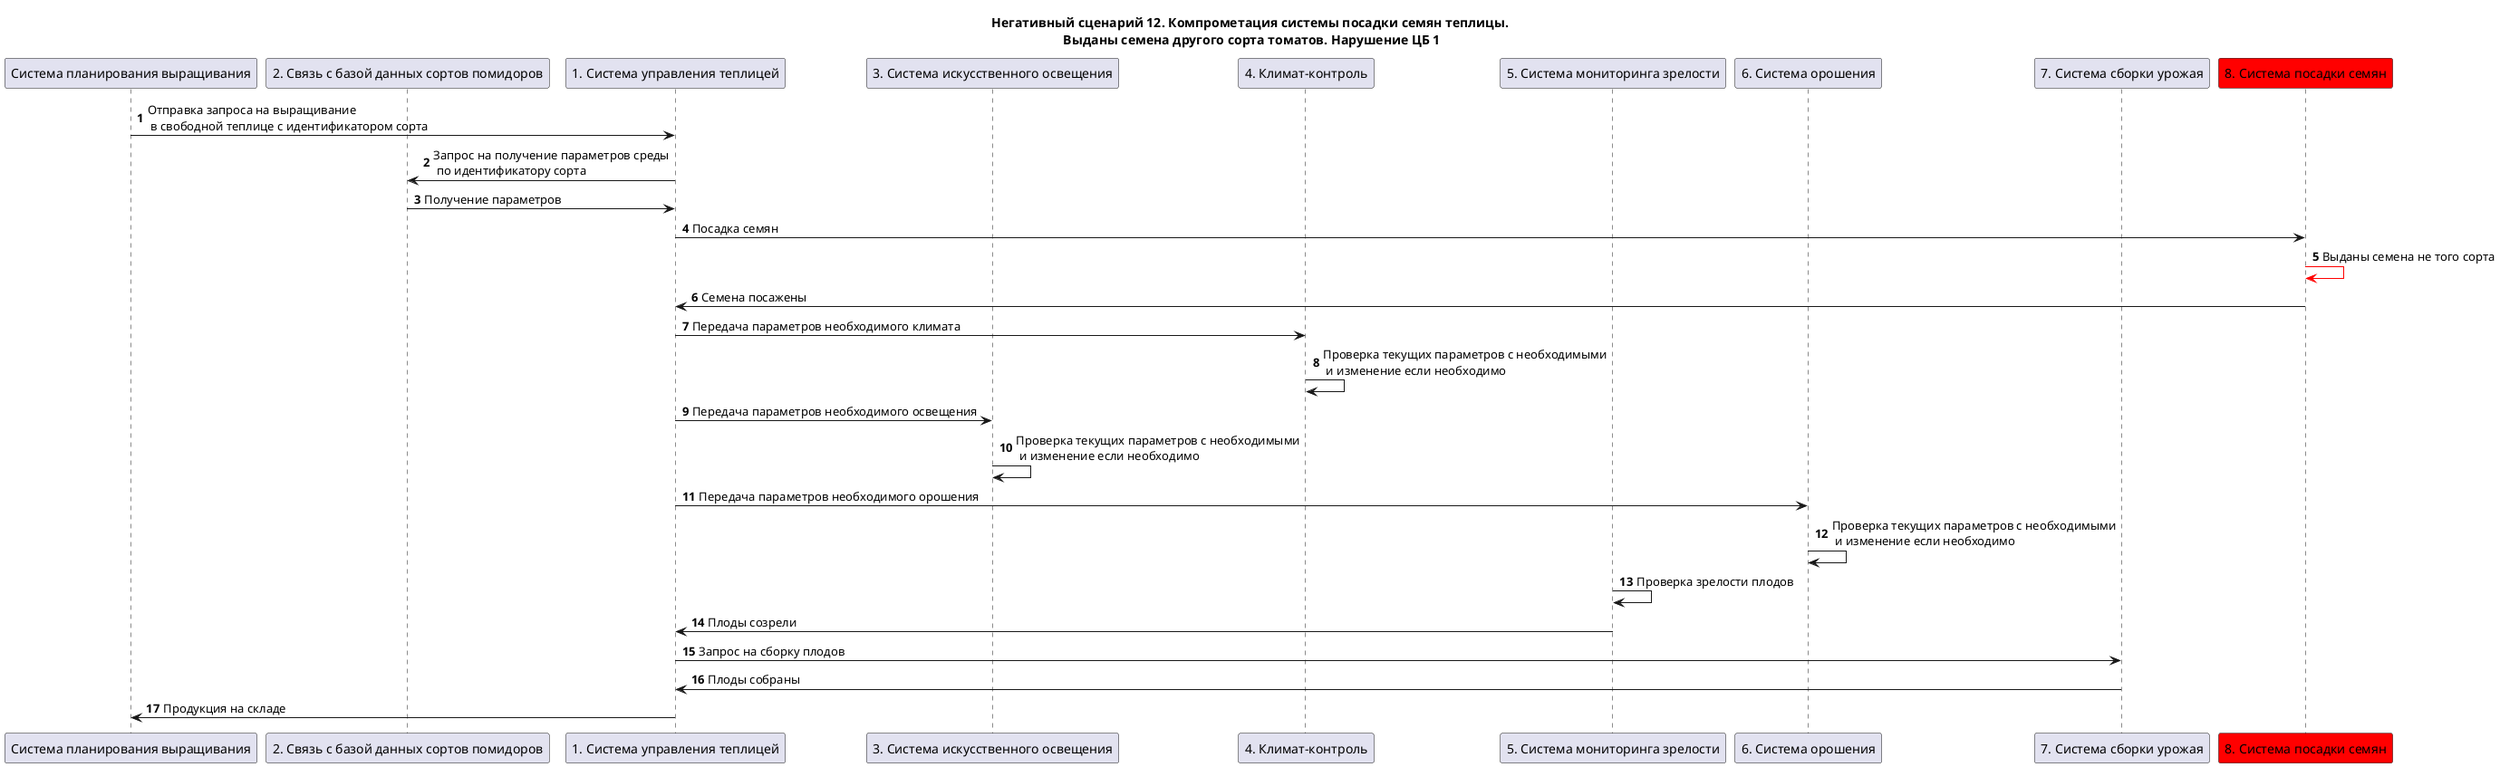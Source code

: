@startuml "usecases"

title "Негативный сценарий 12. Компрометация системы посадки семян теплицы.\n Выданы семена другого сорта томатов. Нарушение ЦБ 1"

participant "Система планирования выращивания" as growing_manager_system
participant "2. Связь с базой данных сортов помидоров" as tomato_db_connection
participant "1. Система управления теплицей" as greenhouse_manager_system
participant "3. Система искусственного освещения" as lighting_system
participant "4. Климат-контроль" as climate_control
participant "5. Система мониторинга зрелости" as maturity_monitoring_system
participant "6. Система орошения" as irrigation_system
participant "7. Система сборки урожая" as harvest_system
participant "8. Система посадки семян" as seed_planting_system #red

autonumber

growing_manager_system -> greenhouse_manager_system: Отправка запроса на выращивание\n в свободной теплице с идентификатором сорта

greenhouse_manager_system -> tomato_db_connection: Запрос на получение параметров среды\n по идентификатору сорта
tomato_db_connection -> greenhouse_manager_system: Получение параметров

greenhouse_manager_system -> seed_planting_system: Посадка семян
seed_planting_system -[#red]> seed_planting_system: Выданы семена не того сорта
seed_planting_system -> greenhouse_manager_system: Семена посажены

greenhouse_manager_system -> climate_control: Передача параметров необходимого климата
climate_control -> climate_control: Проверка текущих параметров с необходимыми\n и изменение если необходимо

greenhouse_manager_system -> lighting_system: Передача параметров необходимого освещения
lighting_system -> lighting_system: Проверка текущих параметров с необходимыми\n и изменение если необходимо

greenhouse_manager_system -> irrigation_system: Передача параметров необходимого орошения
irrigation_system -> irrigation_system: Проверка текущих параметров с необходимыми\n и изменение если необходимо

maturity_monitoring_system -> maturity_monitoring_system: Проверка зрелости плодов
maturity_monitoring_system -> greenhouse_manager_system: Плоды созрели

greenhouse_manager_system -> harvest_system: Запрос на сборку плодов
harvest_system -> greenhouse_manager_system: Плоды собраны

greenhouse_manager_system -> growing_manager_system: Продукция на складе

@enduml